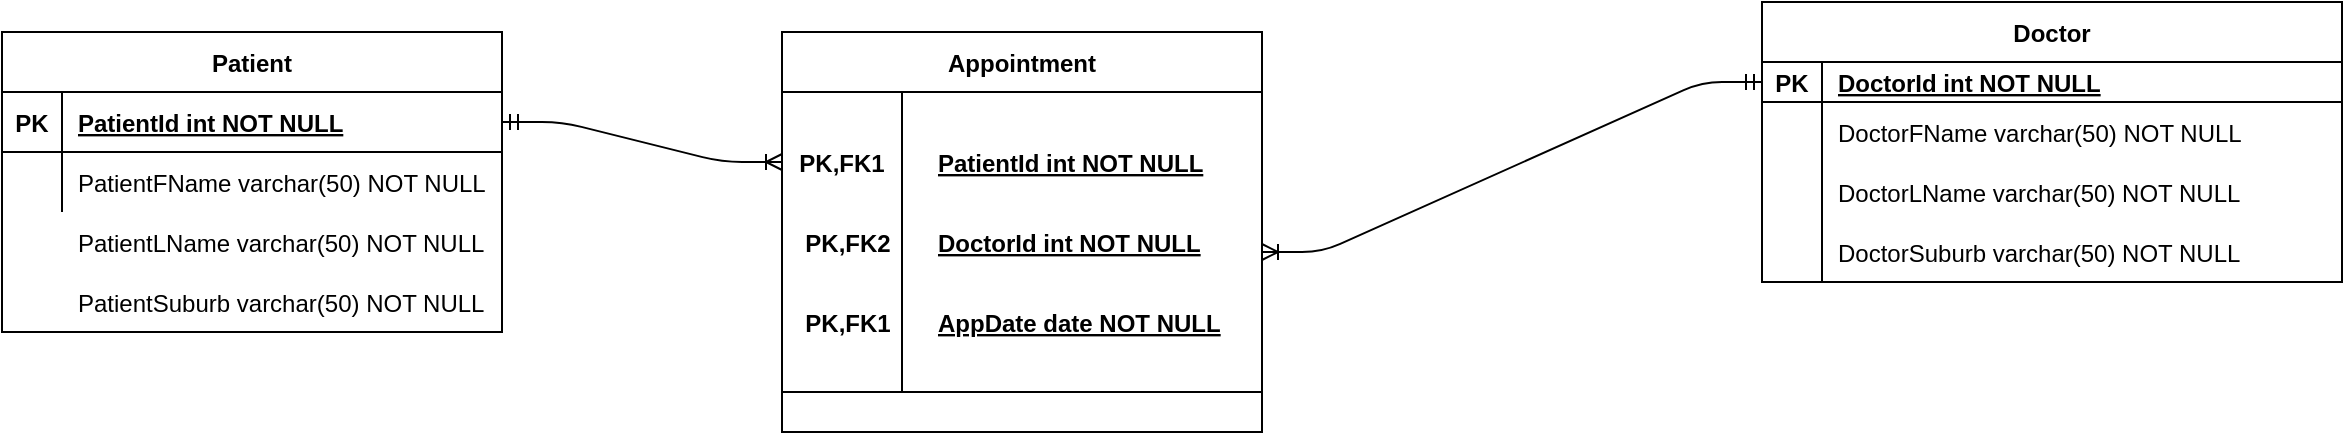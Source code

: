 <mxfile version="13.9.2" type="device"><diagram id="R2lEEEUBdFMjLlhIrx00" name="Page-1"><mxGraphModel dx="494" dy="473" grid="1" gridSize="10" guides="1" tooltips="1" connect="1" arrows="1" fold="1" page="1" pageScale="1" pageWidth="850" pageHeight="1100" math="0" shadow="0" extFonts="Permanent Marker^https://fonts.googleapis.com/css?family=Permanent+Marker"><root><mxCell id="0"/><mxCell id="1" parent="0"/><mxCell id="C-vyLk0tnHw3VtMMgP7b-1" value="" style="edgeStyle=entityRelationEdgeStyle;endArrow=ERoneToMany;startArrow=ERmandOne;endFill=0;startFill=0;entryX=0;entryY=0.5;entryDx=0;entryDy=0;" parent="1" source="C-vyLk0tnHw3VtMMgP7b-24" target="znuGArymase9VweLiUEB-24" edge="1"><mxGeometry width="100" height="100" relative="1" as="geometry"><mxPoint x="610" y="770" as="sourcePoint"/><mxPoint x="640.0" y="185" as="targetPoint"/></mxGeometry></mxCell><mxCell id="C-vyLk0tnHw3VtMMgP7b-23" value="Patient" style="shape=table;startSize=30;container=1;collapsible=1;childLayout=tableLayout;fixedRows=1;rowLines=0;fontStyle=1;align=center;resizeLast=1;" parent="1" vertex="1"><mxGeometry x="250" y="140" width="250" height="150" as="geometry"/></mxCell><mxCell id="C-vyLk0tnHw3VtMMgP7b-24" value="" style="shape=partialRectangle;collapsible=0;dropTarget=0;pointerEvents=0;fillColor=none;points=[[0,0.5],[1,0.5]];portConstraint=eastwest;top=0;left=0;right=0;bottom=1;" parent="C-vyLk0tnHw3VtMMgP7b-23" vertex="1"><mxGeometry y="30" width="250" height="30" as="geometry"/></mxCell><mxCell id="C-vyLk0tnHw3VtMMgP7b-25" value="PK" style="shape=partialRectangle;overflow=hidden;connectable=0;fillColor=none;top=0;left=0;bottom=0;right=0;fontStyle=1;" parent="C-vyLk0tnHw3VtMMgP7b-24" vertex="1"><mxGeometry width="30" height="30" as="geometry"/></mxCell><mxCell id="C-vyLk0tnHw3VtMMgP7b-26" value="PatientId int NOT NULL " style="shape=partialRectangle;overflow=hidden;connectable=0;fillColor=none;top=0;left=0;bottom=0;right=0;align=left;spacingLeft=6;fontStyle=5;" parent="C-vyLk0tnHw3VtMMgP7b-24" vertex="1"><mxGeometry x="30" width="220" height="30" as="geometry"/></mxCell><mxCell id="C-vyLk0tnHw3VtMMgP7b-27" value="" style="shape=partialRectangle;collapsible=0;dropTarget=0;pointerEvents=0;fillColor=none;points=[[0,0.5],[1,0.5]];portConstraint=eastwest;top=0;left=0;right=0;bottom=0;" parent="C-vyLk0tnHw3VtMMgP7b-23" vertex="1"><mxGeometry y="60" width="250" height="30" as="geometry"/></mxCell><mxCell id="C-vyLk0tnHw3VtMMgP7b-28" value="" style="shape=partialRectangle;overflow=hidden;connectable=0;fillColor=none;top=0;left=0;bottom=0;right=0;" parent="C-vyLk0tnHw3VtMMgP7b-27" vertex="1"><mxGeometry width="30" height="30" as="geometry"/></mxCell><mxCell id="C-vyLk0tnHw3VtMMgP7b-29" value="PatientFName varchar(50) NOT NULL" style="shape=partialRectangle;overflow=hidden;connectable=0;fillColor=none;top=0;left=0;bottom=0;right=0;align=left;spacingLeft=6;" parent="C-vyLk0tnHw3VtMMgP7b-27" vertex="1"><mxGeometry x="30" width="220" height="30" as="geometry"/></mxCell><mxCell id="znuGArymase9VweLiUEB-1" value="PatientLName varchar(50) NOT NULL" style="shape=partialRectangle;overflow=hidden;connectable=0;fillColor=none;top=0;left=0;bottom=0;right=0;align=left;spacingLeft=6;" vertex="1" parent="1"><mxGeometry x="280" y="230" width="220" height="30" as="geometry"/></mxCell><mxCell id="znuGArymase9VweLiUEB-2" value="PatientSuburb varchar(50) NOT NULL" style="shape=partialRectangle;overflow=hidden;connectable=0;fillColor=none;top=0;left=0;bottom=0;right=0;align=left;spacingLeft=6;" vertex="1" parent="1"><mxGeometry x="280" y="260" width="220" height="30" as="geometry"/></mxCell><mxCell id="znuGArymase9VweLiUEB-23" value="Appointment" style="shape=table;startSize=30;container=1;collapsible=1;childLayout=tableLayout;fixedRows=1;rowLines=0;fontStyle=1;align=center;resizeLast=1;strokeColor=#000000;" vertex="1" parent="1"><mxGeometry x="640" y="140" width="240" height="200" as="geometry"/></mxCell><mxCell id="znuGArymase9VweLiUEB-24" value="" style="shape=partialRectangle;collapsible=0;dropTarget=0;pointerEvents=0;fillColor=none;top=0;left=0;bottom=0;right=0;points=[[0,0.5],[1,0.5]];portConstraint=eastwest;" vertex="1" parent="znuGArymase9VweLiUEB-23"><mxGeometry y="30" width="240" height="70" as="geometry"/></mxCell><mxCell id="znuGArymase9VweLiUEB-25" value="PK,FK1" style="shape=partialRectangle;connectable=0;fillColor=none;top=0;left=0;bottom=0;right=0;fontStyle=1;overflow=hidden;" vertex="1" parent="znuGArymase9VweLiUEB-24"><mxGeometry width="60" height="70" as="geometry"/></mxCell><mxCell id="znuGArymase9VweLiUEB-26" value="" style="shape=partialRectangle;connectable=0;fillColor=none;top=0;left=0;bottom=0;right=0;align=left;spacingLeft=6;fontStyle=5;overflow=hidden;" vertex="1" parent="znuGArymase9VweLiUEB-24"><mxGeometry x="60" width="180" height="70" as="geometry"/></mxCell><mxCell id="znuGArymase9VweLiUEB-27" value="" style="shape=partialRectangle;collapsible=0;dropTarget=0;pointerEvents=0;fillColor=none;top=0;left=0;bottom=1;right=0;points=[[0,0.5],[1,0.5]];portConstraint=eastwest;" vertex="1" parent="znuGArymase9VweLiUEB-23"><mxGeometry y="100" width="240" height="80" as="geometry"/></mxCell><mxCell id="znuGArymase9VweLiUEB-28" value="" style="shape=partialRectangle;connectable=0;fillColor=none;top=0;left=0;bottom=0;right=0;fontStyle=1;overflow=hidden;" vertex="1" parent="znuGArymase9VweLiUEB-27"><mxGeometry width="60" height="80" as="geometry"/></mxCell><mxCell id="znuGArymase9VweLiUEB-29" value="" style="shape=partialRectangle;connectable=0;fillColor=none;top=0;left=0;bottom=0;right=0;align=left;spacingLeft=6;fontStyle=5;overflow=hidden;" vertex="1" parent="znuGArymase9VweLiUEB-27"><mxGeometry x="60" width="180" height="80" as="geometry"/></mxCell><mxCell id="znuGArymase9VweLiUEB-46" value="Doctor" style="shape=table;startSize=30;container=1;collapsible=1;childLayout=tableLayout;fixedRows=1;rowLines=0;fontStyle=1;align=center;resizeLast=1;strokeColor=#000000;" vertex="1" parent="1"><mxGeometry x="1130" y="125" width="290" height="140" as="geometry"/></mxCell><mxCell id="znuGArymase9VweLiUEB-47" value="" style="shape=partialRectangle;collapsible=0;dropTarget=0;pointerEvents=0;fillColor=none;top=0;left=0;bottom=1;right=0;points=[[0,0.5],[1,0.5]];portConstraint=eastwest;" vertex="1" parent="znuGArymase9VweLiUEB-46"><mxGeometry y="30" width="290" height="20" as="geometry"/></mxCell><mxCell id="znuGArymase9VweLiUEB-48" value="PK" style="shape=partialRectangle;connectable=0;fillColor=none;top=0;left=0;bottom=0;right=0;fontStyle=1;overflow=hidden;" vertex="1" parent="znuGArymase9VweLiUEB-47"><mxGeometry width="30" height="20" as="geometry"/></mxCell><mxCell id="znuGArymase9VweLiUEB-49" value="DoctorId int NOT NULL" style="shape=partialRectangle;connectable=0;fillColor=none;top=0;left=0;bottom=0;right=0;align=left;spacingLeft=6;fontStyle=5;overflow=hidden;" vertex="1" parent="znuGArymase9VweLiUEB-47"><mxGeometry x="30" width="260" height="20" as="geometry"/></mxCell><mxCell id="znuGArymase9VweLiUEB-50" value="" style="shape=partialRectangle;collapsible=0;dropTarget=0;pointerEvents=0;fillColor=none;top=0;left=0;bottom=0;right=0;points=[[0,0.5],[1,0.5]];portConstraint=eastwest;" vertex="1" parent="znuGArymase9VweLiUEB-46"><mxGeometry y="50" width="290" height="30" as="geometry"/></mxCell><mxCell id="znuGArymase9VweLiUEB-51" value="" style="shape=partialRectangle;connectable=0;fillColor=none;top=0;left=0;bottom=0;right=0;editable=1;overflow=hidden;" vertex="1" parent="znuGArymase9VweLiUEB-50"><mxGeometry width="30" height="30" as="geometry"/></mxCell><mxCell id="znuGArymase9VweLiUEB-52" value="DoctorFName varchar(50) NOT NULL" style="shape=partialRectangle;connectable=0;fillColor=none;top=0;left=0;bottom=0;right=0;align=left;spacingLeft=6;overflow=hidden;" vertex="1" parent="znuGArymase9VweLiUEB-50"><mxGeometry x="30" width="260" height="30" as="geometry"/></mxCell><mxCell id="znuGArymase9VweLiUEB-53" value="" style="shape=partialRectangle;collapsible=0;dropTarget=0;pointerEvents=0;fillColor=none;top=0;left=0;bottom=0;right=0;points=[[0,0.5],[1,0.5]];portConstraint=eastwest;" vertex="1" parent="znuGArymase9VweLiUEB-46"><mxGeometry y="80" width="290" height="30" as="geometry"/></mxCell><mxCell id="znuGArymase9VweLiUEB-54" value="" style="shape=partialRectangle;connectable=0;fillColor=none;top=0;left=0;bottom=0;right=0;editable=1;overflow=hidden;" vertex="1" parent="znuGArymase9VweLiUEB-53"><mxGeometry width="30" height="30" as="geometry"/></mxCell><mxCell id="znuGArymase9VweLiUEB-55" value="DoctorLName varchar(50) NOT NULL" style="shape=partialRectangle;connectable=0;fillColor=none;top=0;left=0;bottom=0;right=0;align=left;spacingLeft=6;overflow=hidden;" vertex="1" parent="znuGArymase9VweLiUEB-53"><mxGeometry x="30" width="260" height="30" as="geometry"/></mxCell><mxCell id="znuGArymase9VweLiUEB-56" value="" style="shape=partialRectangle;collapsible=0;dropTarget=0;pointerEvents=0;fillColor=none;top=0;left=0;bottom=0;right=0;points=[[0,0.5],[1,0.5]];portConstraint=eastwest;" vertex="1" parent="znuGArymase9VweLiUEB-46"><mxGeometry y="110" width="290" height="30" as="geometry"/></mxCell><mxCell id="znuGArymase9VweLiUEB-57" value="" style="shape=partialRectangle;connectable=0;fillColor=none;top=0;left=0;bottom=0;right=0;editable=1;overflow=hidden;" vertex="1" parent="znuGArymase9VweLiUEB-56"><mxGeometry width="30" height="30" as="geometry"/></mxCell><mxCell id="znuGArymase9VweLiUEB-58" value="DoctorSuburb varchar(50) NOT NULL" style="shape=partialRectangle;connectable=0;fillColor=none;top=0;left=0;bottom=0;right=0;align=left;spacingLeft=6;overflow=hidden;" vertex="1" parent="znuGArymase9VweLiUEB-56"><mxGeometry x="30" width="260" height="30" as="geometry"/></mxCell><mxCell id="znuGArymase9VweLiUEB-72" value="" style="edgeStyle=entityRelationEdgeStyle;endArrow=ERmandOne;startArrow=ERoneToMany;endFill=0;startFill=0;entryX=0;entryY=0.5;entryDx=0;entryDy=0;" edge="1" parent="1" target="znuGArymase9VweLiUEB-47"><mxGeometry width="100" height="100" relative="1" as="geometry"><mxPoint x="880" y="250" as="sourcePoint"/><mxPoint x="980" y="220" as="targetPoint"/></mxGeometry></mxCell><mxCell id="znuGArymase9VweLiUEB-73" value="" style="shape=partialRectangle;collapsible=0;dropTarget=0;pointerEvents=0;fillColor=none;top=0;left=0;bottom=0;right=0;points=[[0,0.5],[1,0.5]];portConstraint=eastwest;" vertex="1" parent="1"><mxGeometry x="650" y="230" width="230" height="30" as="geometry"/></mxCell><mxCell id="znuGArymase9VweLiUEB-74" value="PK,FK2" style="shape=partialRectangle;connectable=0;fillColor=none;top=0;left=0;bottom=0;right=0;fontStyle=1;overflow=hidden;" vertex="1" parent="znuGArymase9VweLiUEB-73"><mxGeometry width="46.0" height="30" as="geometry"/></mxCell><mxCell id="znuGArymase9VweLiUEB-76" value="" style="shape=partialRectangle;collapsible=0;dropTarget=0;pointerEvents=0;fillColor=none;top=0;left=0;bottom=0;right=0;points=[[0,0.5],[1,0.5]];portConstraint=eastwest;" vertex="1" parent="1"><mxGeometry x="650" y="270" width="230" height="30" as="geometry"/></mxCell><mxCell id="znuGArymase9VweLiUEB-77" value="PK,FK1" style="shape=partialRectangle;connectable=0;fillColor=none;top=0;left=0;bottom=0;right=0;fontStyle=1;overflow=hidden;" vertex="1" parent="znuGArymase9VweLiUEB-76"><mxGeometry width="46.0" height="30" as="geometry"/></mxCell><mxCell id="znuGArymase9VweLiUEB-75" value="DoctorId int NOT NULL" style="shape=partialRectangle;connectable=0;fillColor=none;top=0;left=0;bottom=0;right=0;align=left;spacingLeft=6;fontStyle=5;overflow=hidden;" vertex="1" parent="1"><mxGeometry x="710" y="230" width="184.0" height="30" as="geometry"/></mxCell><mxCell id="znuGArymase9VweLiUEB-78" value="AppDate date NOT NULL" style="shape=partialRectangle;connectable=0;fillColor=none;top=0;left=0;bottom=0;right=0;align=left;spacingLeft=6;fontStyle=5;overflow=hidden;" vertex="1" parent="1"><mxGeometry x="710" y="270" width="184.0" height="30" as="geometry"/></mxCell><mxCell id="znuGArymase9VweLiUEB-79" value="PatientId int NOT NULL" style="shape=partialRectangle;connectable=0;fillColor=none;top=0;left=0;bottom=0;right=0;align=left;spacingLeft=6;fontStyle=5;overflow=hidden;" vertex="1" parent="1"><mxGeometry x="710" y="190" width="184.0" height="30" as="geometry"/></mxCell></root></mxGraphModel></diagram></mxfile>